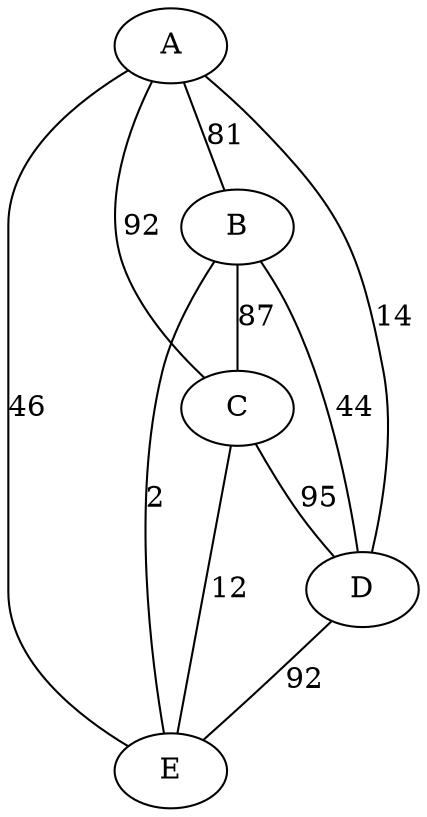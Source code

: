 graph G {
  A;
  B;
  C;
  D;
  E;
  A -- B [label=81];
  B -- C [label=87];
  C -- D [label=95];
  D -- E [label=92];
  B -- D [label=44];
  E -- C [label=12];
  A -- D [label=14];
  C -- A [label=92];
  B -- E [label=2];
  A -- E [label=46];
}